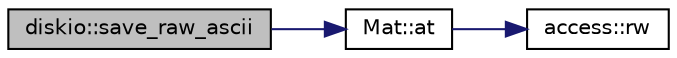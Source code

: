 digraph "diskio::save_raw_ascii"
{
  edge [fontname="Helvetica",fontsize="10",labelfontname="Helvetica",labelfontsize="10"];
  node [fontname="Helvetica",fontsize="10",shape=record];
  rankdir="LR";
  Node1 [label="diskio::save_raw_ascii",height=0.2,width=0.4,color="black", fillcolor="grey75", style="filled" fontcolor="black"];
  Node1 -> Node2 [color="midnightblue",fontsize="10",style="solid",fontname="Helvetica"];
  Node2 [label="Mat::at",height=0.2,width=0.4,color="black", fillcolor="white", style="filled",URL="$group___mat.html#ga62c874c45807d7853afd231ae9f512d7",tooltip="linear element accessor (treats the matrix as a vector); no bounds check."];
  Node2 -> Node3 [color="midnightblue",fontsize="10",style="solid",fontname="Helvetica"];
  Node3 [label="access::rw",height=0.2,width=0.4,color="black", fillcolor="white", style="filled",URL="$classaccess.html#acd46d2d9e6004074b21bdec6a2f23c6e",tooltip="internal function to allow modification of data declared as read-only (use with caution)"];
}
